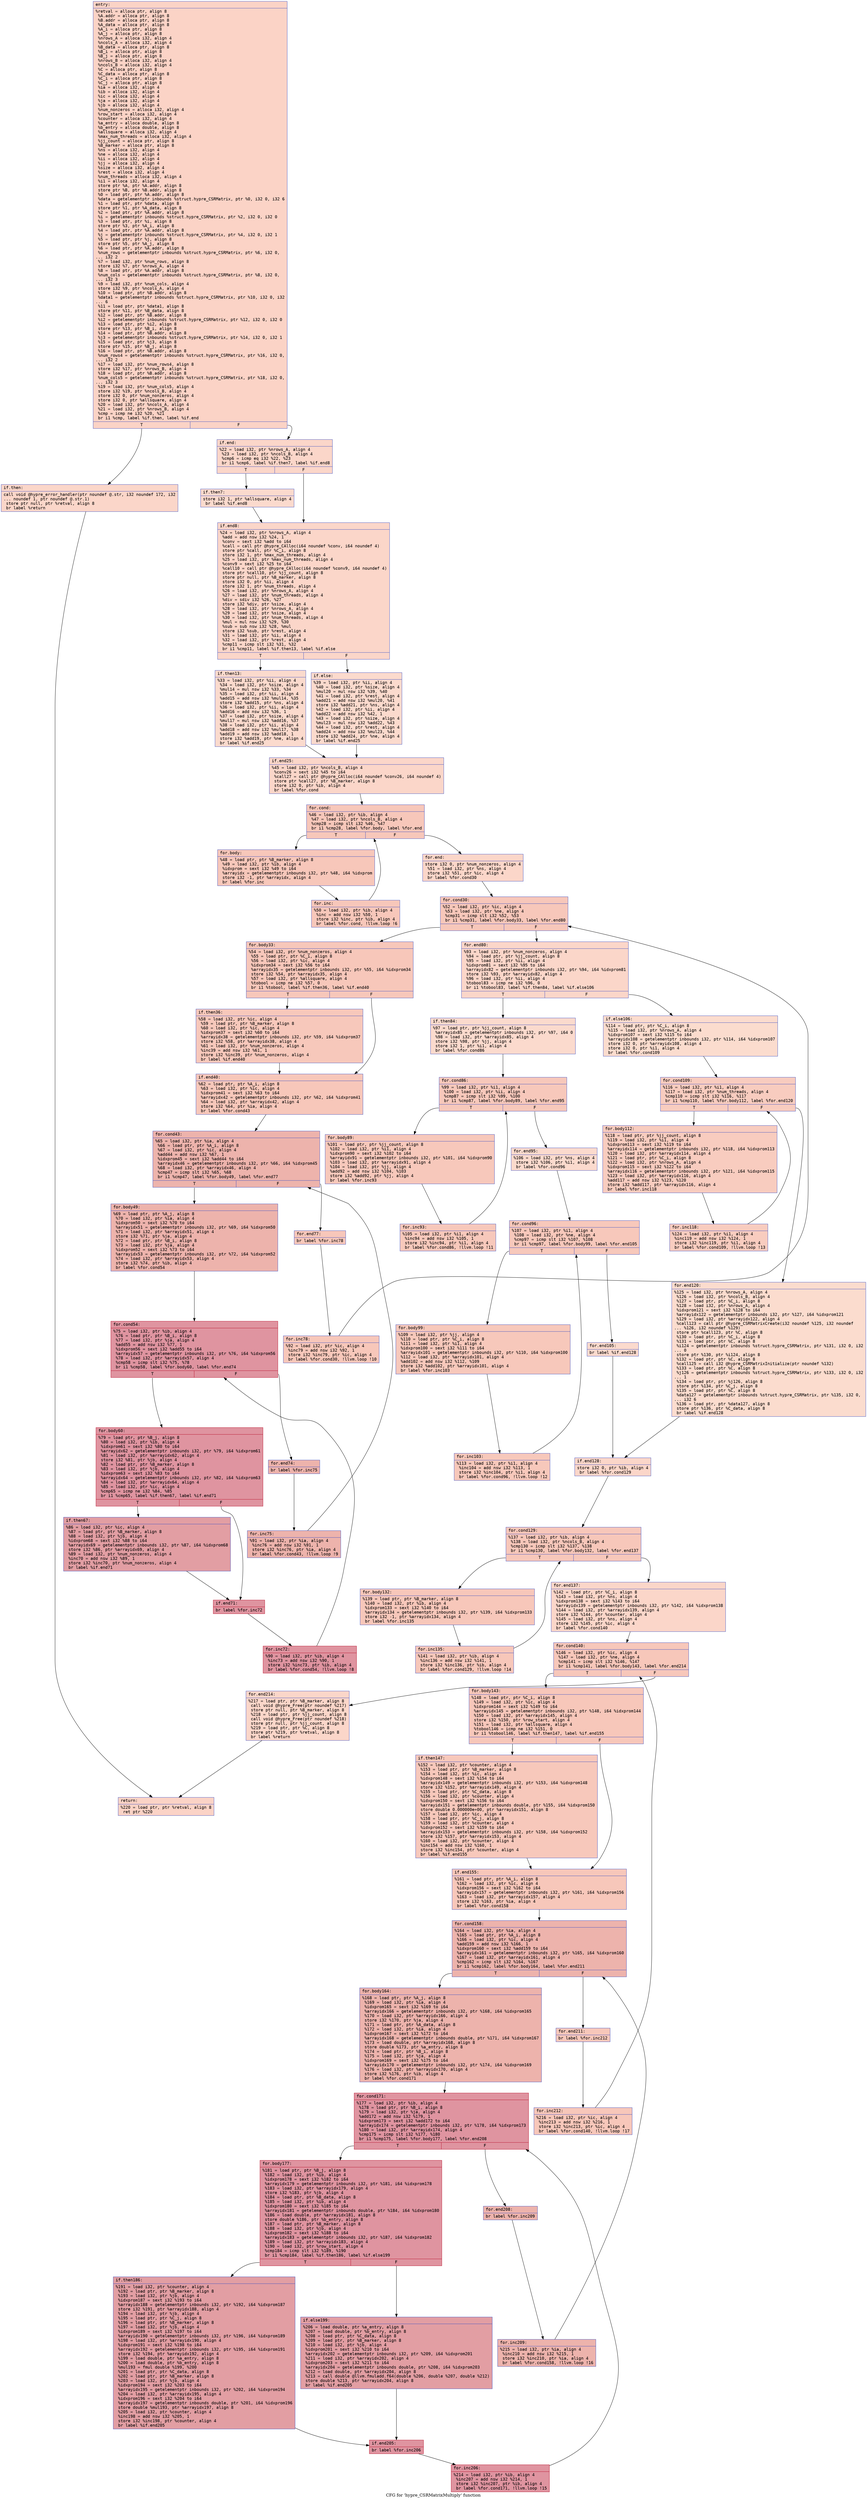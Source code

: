 digraph "CFG for 'hypre_CSRMatrixMultiply' function" {
	label="CFG for 'hypre_CSRMatrixMultiply' function";

	Node0x55ab6f2ba8a0 [shape=record,color="#3d50c3ff", style=filled, fillcolor="#f59c7d70" fontname="Courier",label="{entry:\l|  %retval = alloca ptr, align 8\l  %A.addr = alloca ptr, align 8\l  %B.addr = alloca ptr, align 8\l  %A_data = alloca ptr, align 8\l  %A_i = alloca ptr, align 8\l  %A_j = alloca ptr, align 8\l  %nrows_A = alloca i32, align 4\l  %ncols_A = alloca i32, align 4\l  %B_data = alloca ptr, align 8\l  %B_i = alloca ptr, align 8\l  %B_j = alloca ptr, align 8\l  %nrows_B = alloca i32, align 4\l  %ncols_B = alloca i32, align 4\l  %C = alloca ptr, align 8\l  %C_data = alloca ptr, align 8\l  %C_i = alloca ptr, align 8\l  %C_j = alloca ptr, align 8\l  %ia = alloca i32, align 4\l  %ib = alloca i32, align 4\l  %ic = alloca i32, align 4\l  %ja = alloca i32, align 4\l  %jb = alloca i32, align 4\l  %num_nonzeros = alloca i32, align 4\l  %row_start = alloca i32, align 4\l  %counter = alloca i32, align 4\l  %a_entry = alloca double, align 8\l  %b_entry = alloca double, align 8\l  %allsquare = alloca i32, align 4\l  %max_num_threads = alloca i32, align 4\l  %jj_count = alloca ptr, align 8\l  %B_marker = alloca ptr, align 8\l  %ns = alloca i32, align 4\l  %ne = alloca i32, align 4\l  %ii = alloca i32, align 4\l  %jj = alloca i32, align 4\l  %size = alloca i32, align 4\l  %rest = alloca i32, align 4\l  %num_threads = alloca i32, align 4\l  %i1 = alloca i32, align 4\l  store ptr %A, ptr %A.addr, align 8\l  store ptr %B, ptr %B.addr, align 8\l  %0 = load ptr, ptr %A.addr, align 8\l  %data = getelementptr inbounds %struct.hypre_CSRMatrix, ptr %0, i32 0, i32 6\l  %1 = load ptr, ptr %data, align 8\l  store ptr %1, ptr %A_data, align 8\l  %2 = load ptr, ptr %A.addr, align 8\l  %i = getelementptr inbounds %struct.hypre_CSRMatrix, ptr %2, i32 0, i32 0\l  %3 = load ptr, ptr %i, align 8\l  store ptr %3, ptr %A_i, align 8\l  %4 = load ptr, ptr %A.addr, align 8\l  %j = getelementptr inbounds %struct.hypre_CSRMatrix, ptr %4, i32 0, i32 1\l  %5 = load ptr, ptr %j, align 8\l  store ptr %5, ptr %A_j, align 8\l  %6 = load ptr, ptr %A.addr, align 8\l  %num_rows = getelementptr inbounds %struct.hypre_CSRMatrix, ptr %6, i32 0,\l... i32 2\l  %7 = load i32, ptr %num_rows, align 8\l  store i32 %7, ptr %nrows_A, align 4\l  %8 = load ptr, ptr %A.addr, align 8\l  %num_cols = getelementptr inbounds %struct.hypre_CSRMatrix, ptr %8, i32 0,\l... i32 3\l  %9 = load i32, ptr %num_cols, align 4\l  store i32 %9, ptr %ncols_A, align 4\l  %10 = load ptr, ptr %B.addr, align 8\l  %data1 = getelementptr inbounds %struct.hypre_CSRMatrix, ptr %10, i32 0, i32\l... 6\l  %11 = load ptr, ptr %data1, align 8\l  store ptr %11, ptr %B_data, align 8\l  %12 = load ptr, ptr %B.addr, align 8\l  %i2 = getelementptr inbounds %struct.hypre_CSRMatrix, ptr %12, i32 0, i32 0\l  %13 = load ptr, ptr %i2, align 8\l  store ptr %13, ptr %B_i, align 8\l  %14 = load ptr, ptr %B.addr, align 8\l  %j3 = getelementptr inbounds %struct.hypre_CSRMatrix, ptr %14, i32 0, i32 1\l  %15 = load ptr, ptr %j3, align 8\l  store ptr %15, ptr %B_j, align 8\l  %16 = load ptr, ptr %B.addr, align 8\l  %num_rows4 = getelementptr inbounds %struct.hypre_CSRMatrix, ptr %16, i32 0,\l... i32 2\l  %17 = load i32, ptr %num_rows4, align 8\l  store i32 %17, ptr %nrows_B, align 4\l  %18 = load ptr, ptr %B.addr, align 8\l  %num_cols5 = getelementptr inbounds %struct.hypre_CSRMatrix, ptr %18, i32 0,\l... i32 3\l  %19 = load i32, ptr %num_cols5, align 4\l  store i32 %19, ptr %ncols_B, align 4\l  store i32 0, ptr %num_nonzeros, align 4\l  store i32 0, ptr %allsquare, align 4\l  %20 = load i32, ptr %ncols_A, align 4\l  %21 = load i32, ptr %nrows_B, align 4\l  %cmp = icmp ne i32 %20, %21\l  br i1 %cmp, label %if.then, label %if.end\l|{<s0>T|<s1>F}}"];
	Node0x55ab6f2ba8a0:s0 -> Node0x55ab6f2c4880[tooltip="entry -> if.then\nProbability 50.00%" ];
	Node0x55ab6f2ba8a0:s1 -> Node0x55ab6f2c48f0[tooltip="entry -> if.end\nProbability 50.00%" ];
	Node0x55ab6f2c4880 [shape=record,color="#3d50c3ff", style=filled, fillcolor="#f6a38570" fontname="Courier",label="{if.then:\l|  call void @hypre_error_handler(ptr noundef @.str, i32 noundef 172, i32\l... noundef 1, ptr noundef @.str.1)\l  store ptr null, ptr %retval, align 8\l  br label %return\l}"];
	Node0x55ab6f2c4880 -> Node0x55ab6f2c4cd0[tooltip="if.then -> return\nProbability 100.00%" ];
	Node0x55ab6f2c48f0 [shape=record,color="#3d50c3ff", style=filled, fillcolor="#f6a38570" fontname="Courier",label="{if.end:\l|  %22 = load i32, ptr %nrows_A, align 4\l  %23 = load i32, ptr %ncols_B, align 4\l  %cmp6 = icmp eq i32 %22, %23\l  br i1 %cmp6, label %if.then7, label %if.end8\l|{<s0>T|<s1>F}}"];
	Node0x55ab6f2c48f0:s0 -> Node0x55ab6f2c4f20[tooltip="if.end -> if.then7\nProbability 50.00%" ];
	Node0x55ab6f2c48f0:s1 -> Node0x55ab6f2c4f70[tooltip="if.end -> if.end8\nProbability 50.00%" ];
	Node0x55ab6f2c4f20 [shape=record,color="#3d50c3ff", style=filled, fillcolor="#f7ac8e70" fontname="Courier",label="{if.then7:\l|  store i32 1, ptr %allsquare, align 4\l  br label %if.end8\l}"];
	Node0x55ab6f2c4f20 -> Node0x55ab6f2c4f70[tooltip="if.then7 -> if.end8\nProbability 100.00%" ];
	Node0x55ab6f2c4f70 [shape=record,color="#3d50c3ff", style=filled, fillcolor="#f6a38570" fontname="Courier",label="{if.end8:\l|  %24 = load i32, ptr %nrows_A, align 4\l  %add = add nsw i32 %24, 1\l  %conv = sext i32 %add to i64\l  %call = call ptr @hypre_CAlloc(i64 noundef %conv, i64 noundef 4)\l  store ptr %call, ptr %C_i, align 8\l  store i32 1, ptr %max_num_threads, align 4\l  %25 = load i32, ptr %max_num_threads, align 4\l  %conv9 = sext i32 %25 to i64\l  %call10 = call ptr @hypre_CAlloc(i64 noundef %conv9, i64 noundef 4)\l  store ptr %call10, ptr %jj_count, align 8\l  store ptr null, ptr %B_marker, align 8\l  store i32 0, ptr %ii, align 4\l  store i32 1, ptr %num_threads, align 4\l  %26 = load i32, ptr %nrows_A, align 4\l  %27 = load i32, ptr %num_threads, align 4\l  %div = sdiv i32 %26, %27\l  store i32 %div, ptr %size, align 4\l  %28 = load i32, ptr %nrows_A, align 4\l  %29 = load i32, ptr %size, align 4\l  %30 = load i32, ptr %num_threads, align 4\l  %mul = mul nsw i32 %29, %30\l  %sub = sub nsw i32 %28, %mul\l  store i32 %sub, ptr %rest, align 4\l  %31 = load i32, ptr %ii, align 4\l  %32 = load i32, ptr %rest, align 4\l  %cmp11 = icmp slt i32 %31, %32\l  br i1 %cmp11, label %if.then13, label %if.else\l|{<s0>T|<s1>F}}"];
	Node0x55ab6f2c4f70:s0 -> Node0x55ab6f2c6210[tooltip="if.end8 -> if.then13\nProbability 50.00%" ];
	Node0x55ab6f2c4f70:s1 -> Node0x55ab6f2c6260[tooltip="if.end8 -> if.else\nProbability 50.00%" ];
	Node0x55ab6f2c6210 [shape=record,color="#3d50c3ff", style=filled, fillcolor="#f7ac8e70" fontname="Courier",label="{if.then13:\l|  %33 = load i32, ptr %ii, align 4\l  %34 = load i32, ptr %size, align 4\l  %mul14 = mul nsw i32 %33, %34\l  %35 = load i32, ptr %ii, align 4\l  %add15 = add nsw i32 %mul14, %35\l  store i32 %add15, ptr %ns, align 4\l  %36 = load i32, ptr %ii, align 4\l  %add16 = add nsw i32 %36, 1\l  %37 = load i32, ptr %size, align 4\l  %mul17 = mul nsw i32 %add16, %37\l  %38 = load i32, ptr %ii, align 4\l  %add18 = add nsw i32 %mul17, %38\l  %add19 = add nsw i32 %add18, 1\l  store i32 %add19, ptr %ne, align 4\l  br label %if.end25\l}"];
	Node0x55ab6f2c6210 -> Node0x55ab6f2c6be0[tooltip="if.then13 -> if.end25\nProbability 100.00%" ];
	Node0x55ab6f2c6260 [shape=record,color="#3d50c3ff", style=filled, fillcolor="#f7ac8e70" fontname="Courier",label="{if.else:\l|  %39 = load i32, ptr %ii, align 4\l  %40 = load i32, ptr %size, align 4\l  %mul20 = mul nsw i32 %39, %40\l  %41 = load i32, ptr %rest, align 4\l  %add21 = add nsw i32 %mul20, %41\l  store i32 %add21, ptr %ns, align 4\l  %42 = load i32, ptr %ii, align 4\l  %add22 = add nsw i32 %42, 1\l  %43 = load i32, ptr %size, align 4\l  %mul23 = mul nsw i32 %add22, %43\l  %44 = load i32, ptr %rest, align 4\l  %add24 = add nsw i32 %mul23, %44\l  store i32 %add24, ptr %ne, align 4\l  br label %if.end25\l}"];
	Node0x55ab6f2c6260 -> Node0x55ab6f2c6be0[tooltip="if.else -> if.end25\nProbability 100.00%" ];
	Node0x55ab6f2c6be0 [shape=record,color="#3d50c3ff", style=filled, fillcolor="#f6a38570" fontname="Courier",label="{if.end25:\l|  %45 = load i32, ptr %ncols_B, align 4\l  %conv26 = sext i32 %45 to i64\l  %call27 = call ptr @hypre_CAlloc(i64 noundef %conv26, i64 noundef 4)\l  store ptr %call27, ptr %B_marker, align 8\l  store i32 0, ptr %ib, align 4\l  br label %for.cond\l}"];
	Node0x55ab6f2c6be0 -> Node0x55ab6f2c7890[tooltip="if.end25 -> for.cond\nProbability 100.00%" ];
	Node0x55ab6f2c7890 [shape=record,color="#3d50c3ff", style=filled, fillcolor="#ec7f6370" fontname="Courier",label="{for.cond:\l|  %46 = load i32, ptr %ib, align 4\l  %47 = load i32, ptr %ncols_B, align 4\l  %cmp28 = icmp slt i32 %46, %47\l  br i1 %cmp28, label %for.body, label %for.end\l|{<s0>T|<s1>F}}"];
	Node0x55ab6f2c7890:s0 -> Node0x55ab6f2c8320[tooltip="for.cond -> for.body\nProbability 96.88%" ];
	Node0x55ab6f2c7890:s1 -> Node0x55ab6f2c83a0[tooltip="for.cond -> for.end\nProbability 3.12%" ];
	Node0x55ab6f2c8320 [shape=record,color="#3d50c3ff", style=filled, fillcolor="#ec7f6370" fontname="Courier",label="{for.body:\l|  %48 = load ptr, ptr %B_marker, align 8\l  %49 = load i32, ptr %ib, align 4\l  %idxprom = sext i32 %49 to i64\l  %arrayidx = getelementptr inbounds i32, ptr %48, i64 %idxprom\l  store i32 -1, ptr %arrayidx, align 4\l  br label %for.inc\l}"];
	Node0x55ab6f2c8320 -> Node0x55ab6f2c87c0[tooltip="for.body -> for.inc\nProbability 100.00%" ];
	Node0x55ab6f2c87c0 [shape=record,color="#3d50c3ff", style=filled, fillcolor="#ec7f6370" fontname="Courier",label="{for.inc:\l|  %50 = load i32, ptr %ib, align 4\l  %inc = add nsw i32 %50, 1\l  store i32 %inc, ptr %ib, align 4\l  br label %for.cond, !llvm.loop !6\l}"];
	Node0x55ab6f2c87c0 -> Node0x55ab6f2c7890[tooltip="for.inc -> for.cond\nProbability 100.00%" ];
	Node0x55ab6f2c83a0 [shape=record,color="#3d50c3ff", style=filled, fillcolor="#f6a38570" fontname="Courier",label="{for.end:\l|  store i32 0, ptr %num_nonzeros, align 4\l  %51 = load i32, ptr %ns, align 4\l  store i32 %51, ptr %ic, align 4\l  br label %for.cond30\l}"];
	Node0x55ab6f2c83a0 -> Node0x55ab6f2c8df0[tooltip="for.end -> for.cond30\nProbability 100.00%" ];
	Node0x55ab6f2c8df0 [shape=record,color="#3d50c3ff", style=filled, fillcolor="#ec7f6370" fontname="Courier",label="{for.cond30:\l|  %52 = load i32, ptr %ic, align 4\l  %53 = load i32, ptr %ne, align 4\l  %cmp31 = icmp slt i32 %52, %53\l  br i1 %cmp31, label %for.body33, label %for.end80\l|{<s0>T|<s1>F}}"];
	Node0x55ab6f2c8df0:s0 -> Node0x55ab6f2c9090[tooltip="for.cond30 -> for.body33\nProbability 96.88%" ];
	Node0x55ab6f2c8df0:s1 -> Node0x55ab6f2c9110[tooltip="for.cond30 -> for.end80\nProbability 3.12%" ];
	Node0x55ab6f2c9090 [shape=record,color="#3d50c3ff", style=filled, fillcolor="#ec7f6370" fontname="Courier",label="{for.body33:\l|  %54 = load i32, ptr %num_nonzeros, align 4\l  %55 = load ptr, ptr %C_i, align 8\l  %56 = load i32, ptr %ic, align 4\l  %idxprom34 = sext i32 %56 to i64\l  %arrayidx35 = getelementptr inbounds i32, ptr %55, i64 %idxprom34\l  store i32 %54, ptr %arrayidx35, align 4\l  %57 = load i32, ptr %allsquare, align 4\l  %tobool = icmp ne i32 %57, 0\l  br i1 %tobool, label %if.then36, label %if.end40\l|{<s0>T|<s1>F}}"];
	Node0x55ab6f2c9090:s0 -> Node0x55ab6f2c39a0[tooltip="for.body33 -> if.then36\nProbability 62.50%" ];
	Node0x55ab6f2c9090:s1 -> Node0x55ab6f2c3a20[tooltip="for.body33 -> if.end40\nProbability 37.50%" ];
	Node0x55ab6f2c39a0 [shape=record,color="#3d50c3ff", style=filled, fillcolor="#ed836670" fontname="Courier",label="{if.then36:\l|  %58 = load i32, ptr %ic, align 4\l  %59 = load ptr, ptr %B_marker, align 8\l  %60 = load i32, ptr %ic, align 4\l  %idxprom37 = sext i32 %60 to i64\l  %arrayidx38 = getelementptr inbounds i32, ptr %59, i64 %idxprom37\l  store i32 %58, ptr %arrayidx38, align 4\l  %61 = load i32, ptr %num_nonzeros, align 4\l  %inc39 = add nsw i32 %61, 1\l  store i32 %inc39, ptr %num_nonzeros, align 4\l  br label %if.end40\l}"];
	Node0x55ab6f2c39a0 -> Node0x55ab6f2c3a20[tooltip="if.then36 -> if.end40\nProbability 100.00%" ];
	Node0x55ab6f2c3a20 [shape=record,color="#3d50c3ff", style=filled, fillcolor="#ec7f6370" fontname="Courier",label="{if.end40:\l|  %62 = load ptr, ptr %A_i, align 8\l  %63 = load i32, ptr %ic, align 4\l  %idxprom41 = sext i32 %63 to i64\l  %arrayidx42 = getelementptr inbounds i32, ptr %62, i64 %idxprom41\l  %64 = load i32, ptr %arrayidx42, align 4\l  store i32 %64, ptr %ia, align 4\l  br label %for.cond43\l}"];
	Node0x55ab6f2c3a20 -> Node0x55ab6f2ca810[tooltip="if.end40 -> for.cond43\nProbability 100.00%" ];
	Node0x55ab6f2ca810 [shape=record,color="#3d50c3ff", style=filled, fillcolor="#d6524470" fontname="Courier",label="{for.cond43:\l|  %65 = load i32, ptr %ia, align 4\l  %66 = load ptr, ptr %A_i, align 8\l  %67 = load i32, ptr %ic, align 4\l  %add44 = add nsw i32 %67, 1\l  %idxprom45 = sext i32 %add44 to i64\l  %arrayidx46 = getelementptr inbounds i32, ptr %66, i64 %idxprom45\l  %68 = load i32, ptr %arrayidx46, align 4\l  %cmp47 = icmp slt i32 %65, %68\l  br i1 %cmp47, label %for.body49, label %for.end77\l|{<s0>T|<s1>F}}"];
	Node0x55ab6f2ca810:s0 -> Node0x55ab6f2cadd0[tooltip="for.cond43 -> for.body49\nProbability 96.88%" ];
	Node0x55ab6f2ca810:s1 -> Node0x55ab6f2cae50[tooltip="for.cond43 -> for.end77\nProbability 3.12%" ];
	Node0x55ab6f2cadd0 [shape=record,color="#3d50c3ff", style=filled, fillcolor="#d6524470" fontname="Courier",label="{for.body49:\l|  %69 = load ptr, ptr %A_j, align 8\l  %70 = load i32, ptr %ia, align 4\l  %idxprom50 = sext i32 %70 to i64\l  %arrayidx51 = getelementptr inbounds i32, ptr %69, i64 %idxprom50\l  %71 = load i32, ptr %arrayidx51, align 4\l  store i32 %71, ptr %ja, align 4\l  %72 = load ptr, ptr %B_i, align 8\l  %73 = load i32, ptr %ja, align 4\l  %idxprom52 = sext i32 %73 to i64\l  %arrayidx53 = getelementptr inbounds i32, ptr %72, i64 %idxprom52\l  %74 = load i32, ptr %arrayidx53, align 4\l  store i32 %74, ptr %ib, align 4\l  br label %for.cond54\l}"];
	Node0x55ab6f2cadd0 -> Node0x55ab6f2cb6a0[tooltip="for.body49 -> for.cond54\nProbability 100.00%" ];
	Node0x55ab6f2cb6a0 [shape=record,color="#b70d28ff", style=filled, fillcolor="#b70d2870" fontname="Courier",label="{for.cond54:\l|  %75 = load i32, ptr %ib, align 4\l  %76 = load ptr, ptr %B_i, align 8\l  %77 = load i32, ptr %ja, align 4\l  %add55 = add nsw i32 %77, 1\l  %idxprom56 = sext i32 %add55 to i64\l  %arrayidx57 = getelementptr inbounds i32, ptr %76, i64 %idxprom56\l  %78 = load i32, ptr %arrayidx57, align 4\l  %cmp58 = icmp slt i32 %75, %78\l  br i1 %cmp58, label %for.body60, label %for.end74\l|{<s0>T|<s1>F}}"];
	Node0x55ab6f2cb6a0:s0 -> Node0x55ab6f2cbc60[tooltip="for.cond54 -> for.body60\nProbability 96.88%" ];
	Node0x55ab6f2cb6a0:s1 -> Node0x55ab6f2cbce0[tooltip="for.cond54 -> for.end74\nProbability 3.12%" ];
	Node0x55ab6f2cbc60 [shape=record,color="#b70d28ff", style=filled, fillcolor="#b70d2870" fontname="Courier",label="{for.body60:\l|  %79 = load ptr, ptr %B_j, align 8\l  %80 = load i32, ptr %ib, align 4\l  %idxprom61 = sext i32 %80 to i64\l  %arrayidx62 = getelementptr inbounds i32, ptr %79, i64 %idxprom61\l  %81 = load i32, ptr %arrayidx62, align 4\l  store i32 %81, ptr %jb, align 4\l  %82 = load ptr, ptr %B_marker, align 8\l  %83 = load i32, ptr %jb, align 4\l  %idxprom63 = sext i32 %83 to i64\l  %arrayidx64 = getelementptr inbounds i32, ptr %82, i64 %idxprom63\l  %84 = load i32, ptr %arrayidx64, align 4\l  %85 = load i32, ptr %ic, align 4\l  %cmp65 = icmp ne i32 %84, %85\l  br i1 %cmp65, label %if.then67, label %if.end71\l|{<s0>T|<s1>F}}"];
	Node0x55ab6f2cbc60:s0 -> Node0x55ab6f2cc5c0[tooltip="for.body60 -> if.then67\nProbability 50.00%" ];
	Node0x55ab6f2cbc60:s1 -> Node0x55ab6f2cc640[tooltip="for.body60 -> if.end71\nProbability 50.00%" ];
	Node0x55ab6f2cc5c0 [shape=record,color="#3d50c3ff", style=filled, fillcolor="#be242e70" fontname="Courier",label="{if.then67:\l|  %86 = load i32, ptr %ic, align 4\l  %87 = load ptr, ptr %B_marker, align 8\l  %88 = load i32, ptr %jb, align 4\l  %idxprom68 = sext i32 %88 to i64\l  %arrayidx69 = getelementptr inbounds i32, ptr %87, i64 %idxprom68\l  store i32 %86, ptr %arrayidx69, align 4\l  %89 = load i32, ptr %num_nonzeros, align 4\l  %inc70 = add nsw i32 %89, 1\l  store i32 %inc70, ptr %num_nonzeros, align 4\l  br label %if.end71\l}"];
	Node0x55ab6f2cc5c0 -> Node0x55ab6f2cc640[tooltip="if.then67 -> if.end71\nProbability 100.00%" ];
	Node0x55ab6f2cc640 [shape=record,color="#b70d28ff", style=filled, fillcolor="#b70d2870" fontname="Courier",label="{if.end71:\l|  br label %for.inc72\l}"];
	Node0x55ab6f2cc640 -> Node0x55ab6f2ccd40[tooltip="if.end71 -> for.inc72\nProbability 100.00%" ];
	Node0x55ab6f2ccd40 [shape=record,color="#b70d28ff", style=filled, fillcolor="#b70d2870" fontname="Courier",label="{for.inc72:\l|  %90 = load i32, ptr %ib, align 4\l  %inc73 = add nsw i32 %90, 1\l  store i32 %inc73, ptr %ib, align 4\l  br label %for.cond54, !llvm.loop !8\l}"];
	Node0x55ab6f2ccd40 -> Node0x55ab6f2cb6a0[tooltip="for.inc72 -> for.cond54\nProbability 100.00%" ];
	Node0x55ab6f2cbce0 [shape=record,color="#3d50c3ff", style=filled, fillcolor="#d6524470" fontname="Courier",label="{for.end74:\l|  br label %for.inc75\l}"];
	Node0x55ab6f2cbce0 -> Node0x55ab6f2cd1c0[tooltip="for.end74 -> for.inc75\nProbability 100.00%" ];
	Node0x55ab6f2cd1c0 [shape=record,color="#3d50c3ff", style=filled, fillcolor="#d6524470" fontname="Courier",label="{for.inc75:\l|  %91 = load i32, ptr %ia, align 4\l  %inc76 = add nsw i32 %91, 1\l  store i32 %inc76, ptr %ia, align 4\l  br label %for.cond43, !llvm.loop !9\l}"];
	Node0x55ab6f2cd1c0 -> Node0x55ab6f2ca810[tooltip="for.inc75 -> for.cond43\nProbability 100.00%" ];
	Node0x55ab6f2cae50 [shape=record,color="#3d50c3ff", style=filled, fillcolor="#ec7f6370" fontname="Courier",label="{for.end77:\l|  br label %for.inc78\l}"];
	Node0x55ab6f2cae50 -> Node0x55ab6f2cd640[tooltip="for.end77 -> for.inc78\nProbability 100.00%" ];
	Node0x55ab6f2cd640 [shape=record,color="#3d50c3ff", style=filled, fillcolor="#ec7f6370" fontname="Courier",label="{for.inc78:\l|  %92 = load i32, ptr %ic, align 4\l  %inc79 = add nsw i32 %92, 1\l  store i32 %inc79, ptr %ic, align 4\l  br label %for.cond30, !llvm.loop !10\l}"];
	Node0x55ab6f2cd640 -> Node0x55ab6f2c8df0[tooltip="for.inc78 -> for.cond30\nProbability 100.00%" ];
	Node0x55ab6f2c9110 [shape=record,color="#3d50c3ff", style=filled, fillcolor="#f6a38570" fontname="Courier",label="{for.end80:\l|  %93 = load i32, ptr %num_nonzeros, align 4\l  %94 = load ptr, ptr %jj_count, align 8\l  %95 = load i32, ptr %ii, align 4\l  %idxprom81 = sext i32 %95 to i64\l  %arrayidx82 = getelementptr inbounds i32, ptr %94, i64 %idxprom81\l  store i32 %93, ptr %arrayidx82, align 4\l  %96 = load i32, ptr %ii, align 4\l  %tobool83 = icmp ne i32 %96, 0\l  br i1 %tobool83, label %if.then84, label %if.else106\l|{<s0>T|<s1>F}}"];
	Node0x55ab6f2c9110:s0 -> Node0x55ab6f2c7dd0[tooltip="for.end80 -> if.then84\nProbability 62.50%" ];
	Node0x55ab6f2c9110:s1 -> Node0x55ab6f2c7e50[tooltip="for.end80 -> if.else106\nProbability 37.50%" ];
	Node0x55ab6f2c7dd0 [shape=record,color="#3d50c3ff", style=filled, fillcolor="#f7ac8e70" fontname="Courier",label="{if.then84:\l|  %97 = load ptr, ptr %jj_count, align 8\l  %arrayidx85 = getelementptr inbounds i32, ptr %97, i64 0\l  %98 = load i32, ptr %arrayidx85, align 4\l  store i32 %98, ptr %jj, align 4\l  store i32 1, ptr %i1, align 4\l  br label %for.cond86\l}"];
	Node0x55ab6f2c7dd0 -> Node0x55ab6f2cec50[tooltip="if.then84 -> for.cond86\nProbability 100.00%" ];
	Node0x55ab6f2cec50 [shape=record,color="#3d50c3ff", style=filled, fillcolor="#ed836670" fontname="Courier",label="{for.cond86:\l|  %99 = load i32, ptr %i1, align 4\l  %100 = load i32, ptr %ii, align 4\l  %cmp87 = icmp slt i32 %99, %100\l  br i1 %cmp87, label %for.body89, label %for.end95\l|{<s0>T|<s1>F}}"];
	Node0x55ab6f2cec50:s0 -> Node0x55ab6f2ceef0[tooltip="for.cond86 -> for.body89\nProbability 96.88%" ];
	Node0x55ab6f2cec50:s1 -> Node0x55ab6f2cef70[tooltip="for.cond86 -> for.end95\nProbability 3.12%" ];
	Node0x55ab6f2ceef0 [shape=record,color="#3d50c3ff", style=filled, fillcolor="#ed836670" fontname="Courier",label="{for.body89:\l|  %101 = load ptr, ptr %jj_count, align 8\l  %102 = load i32, ptr %i1, align 4\l  %idxprom90 = sext i32 %102 to i64\l  %arrayidx91 = getelementptr inbounds i32, ptr %101, i64 %idxprom90\l  %103 = load i32, ptr %arrayidx91, align 4\l  %104 = load i32, ptr %jj, align 4\l  %add92 = add nsw i32 %104, %103\l  store i32 %add92, ptr %jj, align 4\l  br label %for.inc93\l}"];
	Node0x55ab6f2ceef0 -> Node0x55ab6f2cf560[tooltip="for.body89 -> for.inc93\nProbability 100.00%" ];
	Node0x55ab6f2cf560 [shape=record,color="#3d50c3ff", style=filled, fillcolor="#ed836670" fontname="Courier",label="{for.inc93:\l|  %105 = load i32, ptr %i1, align 4\l  %inc94 = add nsw i32 %105, 1\l  store i32 %inc94, ptr %i1, align 4\l  br label %for.cond86, !llvm.loop !11\l}"];
	Node0x55ab6f2cf560 -> Node0x55ab6f2cec50[tooltip="for.inc93 -> for.cond86\nProbability 100.00%" ];
	Node0x55ab6f2cef70 [shape=record,color="#3d50c3ff", style=filled, fillcolor="#f7ac8e70" fontname="Courier",label="{for.end95:\l|  %106 = load i32, ptr %ns, align 4\l  store i32 %106, ptr %i1, align 4\l  br label %for.cond96\l}"];
	Node0x55ab6f2cef70 -> Node0x55ab6f2cfb00[tooltip="for.end95 -> for.cond96\nProbability 100.00%" ];
	Node0x55ab6f2cfb00 [shape=record,color="#3d50c3ff", style=filled, fillcolor="#ed836670" fontname="Courier",label="{for.cond96:\l|  %107 = load i32, ptr %i1, align 4\l  %108 = load i32, ptr %ne, align 4\l  %cmp97 = icmp slt i32 %107, %108\l  br i1 %cmp97, label %for.body99, label %for.end105\l|{<s0>T|<s1>F}}"];
	Node0x55ab6f2cfb00:s0 -> Node0x55ab6f2cfda0[tooltip="for.cond96 -> for.body99\nProbability 96.88%" ];
	Node0x55ab6f2cfb00:s1 -> Node0x55ab6f2cfe20[tooltip="for.cond96 -> for.end105\nProbability 3.12%" ];
	Node0x55ab6f2cfda0 [shape=record,color="#3d50c3ff", style=filled, fillcolor="#ed836670" fontname="Courier",label="{for.body99:\l|  %109 = load i32, ptr %jj, align 4\l  %110 = load ptr, ptr %C_i, align 8\l  %111 = load i32, ptr %i1, align 4\l  %idxprom100 = sext i32 %111 to i64\l  %arrayidx101 = getelementptr inbounds i32, ptr %110, i64 %idxprom100\l  %112 = load i32, ptr %arrayidx101, align 4\l  %add102 = add nsw i32 %112, %109\l  store i32 %add102, ptr %arrayidx101, align 4\l  br label %for.inc103\l}"];
	Node0x55ab6f2cfda0 -> Node0x55ab6f2d0410[tooltip="for.body99 -> for.inc103\nProbability 100.00%" ];
	Node0x55ab6f2d0410 [shape=record,color="#3d50c3ff", style=filled, fillcolor="#ed836670" fontname="Courier",label="{for.inc103:\l|  %113 = load i32, ptr %i1, align 4\l  %inc104 = add nsw i32 %113, 1\l  store i32 %inc104, ptr %i1, align 4\l  br label %for.cond96, !llvm.loop !12\l}"];
	Node0x55ab6f2d0410 -> Node0x55ab6f2cfb00[tooltip="for.inc103 -> for.cond96\nProbability 100.00%" ];
	Node0x55ab6f2cfe20 [shape=record,color="#3d50c3ff", style=filled, fillcolor="#f7ac8e70" fontname="Courier",label="{for.end105:\l|  br label %if.end128\l}"];
	Node0x55ab6f2cfe20 -> Node0x55ab6f2d0890[tooltip="for.end105 -> if.end128\nProbability 100.00%" ];
	Node0x55ab6f2c7e50 [shape=record,color="#3d50c3ff", style=filled, fillcolor="#f7af9170" fontname="Courier",label="{if.else106:\l|  %114 = load ptr, ptr %C_i, align 8\l  %115 = load i32, ptr %nrows_A, align 4\l  %idxprom107 = sext i32 %115 to i64\l  %arrayidx108 = getelementptr inbounds i32, ptr %114, i64 %idxprom107\l  store i32 0, ptr %arrayidx108, align 4\l  store i32 0, ptr %i1, align 4\l  br label %for.cond109\l}"];
	Node0x55ab6f2c7e50 -> Node0x55ab6f2d0d30[tooltip="if.else106 -> for.cond109\nProbability 100.00%" ];
	Node0x55ab6f2d0d30 [shape=record,color="#3d50c3ff", style=filled, fillcolor="#f08b6e70" fontname="Courier",label="{for.cond109:\l|  %116 = load i32, ptr %i1, align 4\l  %117 = load i32, ptr %num_threads, align 4\l  %cmp110 = icmp slt i32 %116, %117\l  br i1 %cmp110, label %for.body112, label %for.end120\l|{<s0>T|<s1>F}}"];
	Node0x55ab6f2d0d30:s0 -> Node0x55ab6f2d0fd0[tooltip="for.cond109 -> for.body112\nProbability 96.88%" ];
	Node0x55ab6f2d0d30:s1 -> Node0x55ab6f2d1050[tooltip="for.cond109 -> for.end120\nProbability 3.12%" ];
	Node0x55ab6f2d0fd0 [shape=record,color="#3d50c3ff", style=filled, fillcolor="#f08b6e70" fontname="Courier",label="{for.body112:\l|  %118 = load ptr, ptr %jj_count, align 8\l  %119 = load i32, ptr %i1, align 4\l  %idxprom113 = sext i32 %119 to i64\l  %arrayidx114 = getelementptr inbounds i32, ptr %118, i64 %idxprom113\l  %120 = load i32, ptr %arrayidx114, align 4\l  %121 = load ptr, ptr %C_i, align 8\l  %122 = load i32, ptr %nrows_A, align 4\l  %idxprom115 = sext i32 %122 to i64\l  %arrayidx116 = getelementptr inbounds i32, ptr %121, i64 %idxprom115\l  %123 = load i32, ptr %arrayidx116, align 4\l  %add117 = add nsw i32 %123, %120\l  store i32 %add117, ptr %arrayidx116, align 4\l  br label %for.inc118\l}"];
	Node0x55ab6f2d0fd0 -> Node0x55ab6f2d18b0[tooltip="for.body112 -> for.inc118\nProbability 100.00%" ];
	Node0x55ab6f2d18b0 [shape=record,color="#3d50c3ff", style=filled, fillcolor="#f08b6e70" fontname="Courier",label="{for.inc118:\l|  %124 = load i32, ptr %i1, align 4\l  %inc119 = add nsw i32 %124, 1\l  store i32 %inc119, ptr %i1, align 4\l  br label %for.cond109, !llvm.loop !13\l}"];
	Node0x55ab6f2d18b0 -> Node0x55ab6f2d0d30[tooltip="for.inc118 -> for.cond109\nProbability 100.00%" ];
	Node0x55ab6f2d1050 [shape=record,color="#3d50c3ff", style=filled, fillcolor="#f7af9170" fontname="Courier",label="{for.end120:\l|  %125 = load i32, ptr %nrows_A, align 4\l  %126 = load i32, ptr %ncols_B, align 4\l  %127 = load ptr, ptr %C_i, align 8\l  %128 = load i32, ptr %nrows_A, align 4\l  %idxprom121 = sext i32 %128 to i64\l  %arrayidx122 = getelementptr inbounds i32, ptr %127, i64 %idxprom121\l  %129 = load i32, ptr %arrayidx122, align 4\l  %call123 = call ptr @hypre_CSRMatrixCreate(i32 noundef %125, i32 noundef\l... %126, i32 noundef %129)\l  store ptr %call123, ptr %C, align 8\l  %130 = load ptr, ptr %C_i, align 8\l  %131 = load ptr, ptr %C, align 8\l  %i124 = getelementptr inbounds %struct.hypre_CSRMatrix, ptr %131, i32 0, i32\l... 0\l  store ptr %130, ptr %i124, align 8\l  %132 = load ptr, ptr %C, align 8\l  %call125 = call i32 @hypre_CSRMatrixInitialize(ptr noundef %132)\l  %133 = load ptr, ptr %C, align 8\l  %j126 = getelementptr inbounds %struct.hypre_CSRMatrix, ptr %133, i32 0, i32\l... 1\l  %134 = load ptr, ptr %j126, align 8\l  store ptr %134, ptr %C_j, align 8\l  %135 = load ptr, ptr %C, align 8\l  %data127 = getelementptr inbounds %struct.hypre_CSRMatrix, ptr %135, i32 0,\l... i32 6\l  %136 = load ptr, ptr %data127, align 8\l  store ptr %136, ptr %C_data, align 8\l  br label %if.end128\l}"];
	Node0x55ab6f2d1050 -> Node0x55ab6f2d0890[tooltip="for.end120 -> if.end128\nProbability 100.00%" ];
	Node0x55ab6f2d0890 [shape=record,color="#3d50c3ff", style=filled, fillcolor="#f6a38570" fontname="Courier",label="{if.end128:\l|  store i32 0, ptr %ib, align 4\l  br label %for.cond129\l}"];
	Node0x55ab6f2d0890 -> Node0x55ab6f2d2cb0[tooltip="if.end128 -> for.cond129\nProbability 100.00%" ];
	Node0x55ab6f2d2cb0 [shape=record,color="#3d50c3ff", style=filled, fillcolor="#ec7f6370" fontname="Courier",label="{for.cond129:\l|  %137 = load i32, ptr %ib, align 4\l  %138 = load i32, ptr %ncols_B, align 4\l  %cmp130 = icmp slt i32 %137, %138\l  br i1 %cmp130, label %for.body132, label %for.end137\l|{<s0>T|<s1>F}}"];
	Node0x55ab6f2d2cb0:s0 -> Node0x55ab6f2d2f20[tooltip="for.cond129 -> for.body132\nProbability 96.88%" ];
	Node0x55ab6f2d2cb0:s1 -> Node0x55ab6f2d2f70[tooltip="for.cond129 -> for.end137\nProbability 3.12%" ];
	Node0x55ab6f2d2f20 [shape=record,color="#3d50c3ff", style=filled, fillcolor="#ec7f6370" fontname="Courier",label="{for.body132:\l|  %139 = load ptr, ptr %B_marker, align 8\l  %140 = load i32, ptr %ib, align 4\l  %idxprom133 = sext i32 %140 to i64\l  %arrayidx134 = getelementptr inbounds i32, ptr %139, i64 %idxprom133\l  store i32 -1, ptr %arrayidx134, align 4\l  br label %for.inc135\l}"];
	Node0x55ab6f2d2f20 -> Node0x55ab6f2c0170[tooltip="for.body132 -> for.inc135\nProbability 100.00%" ];
	Node0x55ab6f2c0170 [shape=record,color="#3d50c3ff", style=filled, fillcolor="#ec7f6370" fontname="Courier",label="{for.inc135:\l|  %141 = load i32, ptr %ib, align 4\l  %inc136 = add nsw i32 %141, 1\l  store i32 %inc136, ptr %ib, align 4\l  br label %for.cond129, !llvm.loop !14\l}"];
	Node0x55ab6f2c0170 -> Node0x55ab6f2d2cb0[tooltip="for.inc135 -> for.cond129\nProbability 100.00%" ];
	Node0x55ab6f2d2f70 [shape=record,color="#3d50c3ff", style=filled, fillcolor="#f6a38570" fontname="Courier",label="{for.end137:\l|  %142 = load ptr, ptr %C_i, align 8\l  %143 = load i32, ptr %ns, align 4\l  %idxprom138 = sext i32 %143 to i64\l  %arrayidx139 = getelementptr inbounds i32, ptr %142, i64 %idxprom138\l  %144 = load i32, ptr %arrayidx139, align 4\l  store i32 %144, ptr %counter, align 4\l  %145 = load i32, ptr %ns, align 4\l  store i32 %145, ptr %ic, align 4\l  br label %for.cond140\l}"];
	Node0x55ab6f2d2f70 -> Node0x55ab6f2c99a0[tooltip="for.end137 -> for.cond140\nProbability 100.00%" ];
	Node0x55ab6f2c99a0 [shape=record,color="#3d50c3ff", style=filled, fillcolor="#ec7f6370" fontname="Courier",label="{for.cond140:\l|  %146 = load i32, ptr %ic, align 4\l  %147 = load i32, ptr %ne, align 4\l  %cmp141 = icmp slt i32 %146, %147\l  br i1 %cmp141, label %for.body143, label %for.end214\l|{<s0>T|<s1>F}}"];
	Node0x55ab6f2c99a0:s0 -> Node0x55ab6f2c9c40[tooltip="for.cond140 -> for.body143\nProbability 96.88%" ];
	Node0x55ab6f2c99a0:s1 -> Node0x55ab6f2c9cc0[tooltip="for.cond140 -> for.end214\nProbability 3.12%" ];
	Node0x55ab6f2c9c40 [shape=record,color="#3d50c3ff", style=filled, fillcolor="#ec7f6370" fontname="Courier",label="{for.body143:\l|  %148 = load ptr, ptr %C_i, align 8\l  %149 = load i32, ptr %ic, align 4\l  %idxprom144 = sext i32 %149 to i64\l  %arrayidx145 = getelementptr inbounds i32, ptr %148, i64 %idxprom144\l  %150 = load i32, ptr %arrayidx145, align 4\l  store i32 %150, ptr %row_start, align 4\l  %151 = load i32, ptr %allsquare, align 4\l  %tobool146 = icmp ne i32 %151, 0\l  br i1 %tobool146, label %if.then147, label %if.end155\l|{<s0>T|<s1>F}}"];
	Node0x55ab6f2c9c40:s0 -> Node0x55ab6f2d7230[tooltip="for.body143 -> if.then147\nProbability 62.50%" ];
	Node0x55ab6f2c9c40:s1 -> Node0x55ab6f2d72b0[tooltip="for.body143 -> if.end155\nProbability 37.50%" ];
	Node0x55ab6f2d7230 [shape=record,color="#3d50c3ff", style=filled, fillcolor="#ed836670" fontname="Courier",label="{if.then147:\l|  %152 = load i32, ptr %counter, align 4\l  %153 = load ptr, ptr %B_marker, align 8\l  %154 = load i32, ptr %ic, align 4\l  %idxprom148 = sext i32 %154 to i64\l  %arrayidx149 = getelementptr inbounds i32, ptr %153, i64 %idxprom148\l  store i32 %152, ptr %arrayidx149, align 4\l  %155 = load ptr, ptr %C_data, align 8\l  %156 = load i32, ptr %counter, align 4\l  %idxprom150 = sext i32 %156 to i64\l  %arrayidx151 = getelementptr inbounds double, ptr %155, i64 %idxprom150\l  store double 0.000000e+00, ptr %arrayidx151, align 8\l  %157 = load i32, ptr %ic, align 4\l  %158 = load ptr, ptr %C_j, align 8\l  %159 = load i32, ptr %counter, align 4\l  %idxprom152 = sext i32 %159 to i64\l  %arrayidx153 = getelementptr inbounds i32, ptr %158, i64 %idxprom152\l  store i32 %157, ptr %arrayidx153, align 4\l  %160 = load i32, ptr %counter, align 4\l  %inc154 = add nsw i32 %160, 1\l  store i32 %inc154, ptr %counter, align 4\l  br label %if.end155\l}"];
	Node0x55ab6f2d7230 -> Node0x55ab6f2d72b0[tooltip="if.then147 -> if.end155\nProbability 100.00%" ];
	Node0x55ab6f2d72b0 [shape=record,color="#3d50c3ff", style=filled, fillcolor="#ec7f6370" fontname="Courier",label="{if.end155:\l|  %161 = load ptr, ptr %A_i, align 8\l  %162 = load i32, ptr %ic, align 4\l  %idxprom156 = sext i32 %162 to i64\l  %arrayidx157 = getelementptr inbounds i32, ptr %161, i64 %idxprom156\l  %163 = load i32, ptr %arrayidx157, align 4\l  store i32 %163, ptr %ia, align 4\l  br label %for.cond158\l}"];
	Node0x55ab6f2d72b0 -> Node0x55ab6f2d8e10[tooltip="if.end155 -> for.cond158\nProbability 100.00%" ];
	Node0x55ab6f2d8e10 [shape=record,color="#3d50c3ff", style=filled, fillcolor="#d6524470" fontname="Courier",label="{for.cond158:\l|  %164 = load i32, ptr %ia, align 4\l  %165 = load ptr, ptr %A_i, align 8\l  %166 = load i32, ptr %ic, align 4\l  %add159 = add nsw i32 %166, 1\l  %idxprom160 = sext i32 %add159 to i64\l  %arrayidx161 = getelementptr inbounds i32, ptr %165, i64 %idxprom160\l  %167 = load i32, ptr %arrayidx161, align 4\l  %cmp162 = icmp slt i32 %164, %167\l  br i1 %cmp162, label %for.body164, label %for.end211\l|{<s0>T|<s1>F}}"];
	Node0x55ab6f2d8e10:s0 -> Node0x55ab6f2d93d0[tooltip="for.cond158 -> for.body164\nProbability 96.88%" ];
	Node0x55ab6f2d8e10:s1 -> Node0x55ab6f2d9450[tooltip="for.cond158 -> for.end211\nProbability 3.12%" ];
	Node0x55ab6f2d93d0 [shape=record,color="#3d50c3ff", style=filled, fillcolor="#d6524470" fontname="Courier",label="{for.body164:\l|  %168 = load ptr, ptr %A_j, align 8\l  %169 = load i32, ptr %ia, align 4\l  %idxprom165 = sext i32 %169 to i64\l  %arrayidx166 = getelementptr inbounds i32, ptr %168, i64 %idxprom165\l  %170 = load i32, ptr %arrayidx166, align 4\l  store i32 %170, ptr %ja, align 4\l  %171 = load ptr, ptr %A_data, align 8\l  %172 = load i32, ptr %ia, align 4\l  %idxprom167 = sext i32 %172 to i64\l  %arrayidx168 = getelementptr inbounds double, ptr %171, i64 %idxprom167\l  %173 = load double, ptr %arrayidx168, align 8\l  store double %173, ptr %a_entry, align 8\l  %174 = load ptr, ptr %B_i, align 8\l  %175 = load i32, ptr %ja, align 4\l  %idxprom169 = sext i32 %175 to i64\l  %arrayidx170 = getelementptr inbounds i32, ptr %174, i64 %idxprom169\l  %176 = load i32, ptr %arrayidx170, align 4\l  store i32 %176, ptr %ib, align 4\l  br label %for.cond171\l}"];
	Node0x55ab6f2d93d0 -> Node0x55ab6f2da030[tooltip="for.body164 -> for.cond171\nProbability 100.00%" ];
	Node0x55ab6f2da030 [shape=record,color="#b70d28ff", style=filled, fillcolor="#b70d2870" fontname="Courier",label="{for.cond171:\l|  %177 = load i32, ptr %ib, align 4\l  %178 = load ptr, ptr %B_i, align 8\l  %179 = load i32, ptr %ja, align 4\l  %add172 = add nsw i32 %179, 1\l  %idxprom173 = sext i32 %add172 to i64\l  %arrayidx174 = getelementptr inbounds i32, ptr %178, i64 %idxprom173\l  %180 = load i32, ptr %arrayidx174, align 4\l  %cmp175 = icmp slt i32 %177, %180\l  br i1 %cmp175, label %for.body177, label %for.end208\l|{<s0>T|<s1>F}}"];
	Node0x55ab6f2da030:s0 -> Node0x55ab6f2da5f0[tooltip="for.cond171 -> for.body177\nProbability 96.88%" ];
	Node0x55ab6f2da030:s1 -> Node0x55ab6f2da670[tooltip="for.cond171 -> for.end208\nProbability 3.12%" ];
	Node0x55ab6f2da5f0 [shape=record,color="#b70d28ff", style=filled, fillcolor="#b70d2870" fontname="Courier",label="{for.body177:\l|  %181 = load ptr, ptr %B_j, align 8\l  %182 = load i32, ptr %ib, align 4\l  %idxprom178 = sext i32 %182 to i64\l  %arrayidx179 = getelementptr inbounds i32, ptr %181, i64 %idxprom178\l  %183 = load i32, ptr %arrayidx179, align 4\l  store i32 %183, ptr %jb, align 4\l  %184 = load ptr, ptr %B_data, align 8\l  %185 = load i32, ptr %ib, align 4\l  %idxprom180 = sext i32 %185 to i64\l  %arrayidx181 = getelementptr inbounds double, ptr %184, i64 %idxprom180\l  %186 = load double, ptr %arrayidx181, align 8\l  store double %186, ptr %b_entry, align 8\l  %187 = load ptr, ptr %B_marker, align 8\l  %188 = load i32, ptr %jb, align 4\l  %idxprom182 = sext i32 %188 to i64\l  %arrayidx183 = getelementptr inbounds i32, ptr %187, i64 %idxprom182\l  %189 = load i32, ptr %arrayidx183, align 4\l  %190 = load i32, ptr %row_start, align 4\l  %cmp184 = icmp slt i32 %189, %190\l  br i1 %cmp184, label %if.then186, label %if.else199\l|{<s0>T|<s1>F}}"];
	Node0x55ab6f2da5f0:s0 -> Node0x55ab6f2db2e0[tooltip="for.body177 -> if.then186\nProbability 50.00%" ];
	Node0x55ab6f2da5f0:s1 -> Node0x55ab6f2db360[tooltip="for.body177 -> if.else199\nProbability 50.00%" ];
	Node0x55ab6f2db2e0 [shape=record,color="#3d50c3ff", style=filled, fillcolor="#be242e70" fontname="Courier",label="{if.then186:\l|  %191 = load i32, ptr %counter, align 4\l  %192 = load ptr, ptr %B_marker, align 8\l  %193 = load i32, ptr %jb, align 4\l  %idxprom187 = sext i32 %193 to i64\l  %arrayidx188 = getelementptr inbounds i32, ptr %192, i64 %idxprom187\l  store i32 %191, ptr %arrayidx188, align 4\l  %194 = load i32, ptr %jb, align 4\l  %195 = load ptr, ptr %C_j, align 8\l  %196 = load ptr, ptr %B_marker, align 8\l  %197 = load i32, ptr %jb, align 4\l  %idxprom189 = sext i32 %197 to i64\l  %arrayidx190 = getelementptr inbounds i32, ptr %196, i64 %idxprom189\l  %198 = load i32, ptr %arrayidx190, align 4\l  %idxprom191 = sext i32 %198 to i64\l  %arrayidx192 = getelementptr inbounds i32, ptr %195, i64 %idxprom191\l  store i32 %194, ptr %arrayidx192, align 4\l  %199 = load double, ptr %a_entry, align 8\l  %200 = load double, ptr %b_entry, align 8\l  %mul193 = fmul double %199, %200\l  %201 = load ptr, ptr %C_data, align 8\l  %202 = load ptr, ptr %B_marker, align 8\l  %203 = load i32, ptr %jb, align 4\l  %idxprom194 = sext i32 %203 to i64\l  %arrayidx195 = getelementptr inbounds i32, ptr %202, i64 %idxprom194\l  %204 = load i32, ptr %arrayidx195, align 4\l  %idxprom196 = sext i32 %204 to i64\l  %arrayidx197 = getelementptr inbounds double, ptr %201, i64 %idxprom196\l  store double %mul193, ptr %arrayidx197, align 8\l  %205 = load i32, ptr %counter, align 4\l  %inc198 = add nsw i32 %205, 1\l  store i32 %inc198, ptr %counter, align 4\l  br label %if.end205\l}"];
	Node0x55ab6f2db2e0 -> Node0x55ab6f2cec00[tooltip="if.then186 -> if.end205\nProbability 100.00%" ];
	Node0x55ab6f2db360 [shape=record,color="#3d50c3ff", style=filled, fillcolor="#be242e70" fontname="Courier",label="{if.else199:\l|  %206 = load double, ptr %a_entry, align 8\l  %207 = load double, ptr %b_entry, align 8\l  %208 = load ptr, ptr %C_data, align 8\l  %209 = load ptr, ptr %B_marker, align 8\l  %210 = load i32, ptr %jb, align 4\l  %idxprom201 = sext i32 %210 to i64\l  %arrayidx202 = getelementptr inbounds i32, ptr %209, i64 %idxprom201\l  %211 = load i32, ptr %arrayidx202, align 4\l  %idxprom203 = sext i32 %211 to i64\l  %arrayidx204 = getelementptr inbounds double, ptr %208, i64 %idxprom203\l  %212 = load double, ptr %arrayidx204, align 8\l  %213 = call double @llvm.fmuladd.f64(double %206, double %207, double %212)\l  store double %213, ptr %arrayidx204, align 8\l  br label %if.end205\l}"];
	Node0x55ab6f2db360 -> Node0x55ab6f2cec00[tooltip="if.else199 -> if.end205\nProbability 100.00%" ];
	Node0x55ab6f2cec00 [shape=record,color="#b70d28ff", style=filled, fillcolor="#b70d2870" fontname="Courier",label="{if.end205:\l|  br label %for.inc206\l}"];
	Node0x55ab6f2cec00 -> Node0x55ab6f2de0f0[tooltip="if.end205 -> for.inc206\nProbability 100.00%" ];
	Node0x55ab6f2de0f0 [shape=record,color="#b70d28ff", style=filled, fillcolor="#b70d2870" fontname="Courier",label="{for.inc206:\l|  %214 = load i32, ptr %ib, align 4\l  %inc207 = add nsw i32 %214, 1\l  store i32 %inc207, ptr %ib, align 4\l  br label %for.cond171, !llvm.loop !15\l}"];
	Node0x55ab6f2de0f0 -> Node0x55ab6f2da030[tooltip="for.inc206 -> for.cond171\nProbability 100.00%" ];
	Node0x55ab6f2da670 [shape=record,color="#3d50c3ff", style=filled, fillcolor="#d6524470" fontname="Courier",label="{for.end208:\l|  br label %for.inc209\l}"];
	Node0x55ab6f2da670 -> Node0x55ab6f2de520[tooltip="for.end208 -> for.inc209\nProbability 100.00%" ];
	Node0x55ab6f2de520 [shape=record,color="#3d50c3ff", style=filled, fillcolor="#d6524470" fontname="Courier",label="{for.inc209:\l|  %215 = load i32, ptr %ia, align 4\l  %inc210 = add nsw i32 %215, 1\l  store i32 %inc210, ptr %ia, align 4\l  br label %for.cond158, !llvm.loop !16\l}"];
	Node0x55ab6f2de520 -> Node0x55ab6f2d8e10[tooltip="for.inc209 -> for.cond158\nProbability 100.00%" ];
	Node0x55ab6f2d9450 [shape=record,color="#3d50c3ff", style=filled, fillcolor="#ec7f6370" fontname="Courier",label="{for.end211:\l|  br label %for.inc212\l}"];
	Node0x55ab6f2d9450 -> Node0x55ab6f2de970[tooltip="for.end211 -> for.inc212\nProbability 100.00%" ];
	Node0x55ab6f2de970 [shape=record,color="#3d50c3ff", style=filled, fillcolor="#ec7f6370" fontname="Courier",label="{for.inc212:\l|  %216 = load i32, ptr %ic, align 4\l  %inc213 = add nsw i32 %216, 1\l  store i32 %inc213, ptr %ic, align 4\l  br label %for.cond140, !llvm.loop !17\l}"];
	Node0x55ab6f2de970 -> Node0x55ab6f2c99a0[tooltip="for.inc212 -> for.cond140\nProbability 100.00%" ];
	Node0x55ab6f2c9cc0 [shape=record,color="#3d50c3ff", style=filled, fillcolor="#f6a38570" fontname="Courier",label="{for.end214:\l|  %217 = load ptr, ptr %B_marker, align 8\l  call void @hypre_Free(ptr noundef %217)\l  store ptr null, ptr %B_marker, align 8\l  %218 = load ptr, ptr %jj_count, align 8\l  call void @hypre_Free(ptr noundef %218)\l  store ptr null, ptr %jj_count, align 8\l  %219 = load ptr, ptr %C, align 8\l  store ptr %219, ptr %retval, align 8\l  br label %return\l}"];
	Node0x55ab6f2c9cc0 -> Node0x55ab6f2c4cd0[tooltip="for.end214 -> return\nProbability 100.00%" ];
	Node0x55ab6f2c4cd0 [shape=record,color="#3d50c3ff", style=filled, fillcolor="#f59c7d70" fontname="Courier",label="{return:\l|  %220 = load ptr, ptr %retval, align 8\l  ret ptr %220\l}"];
}
